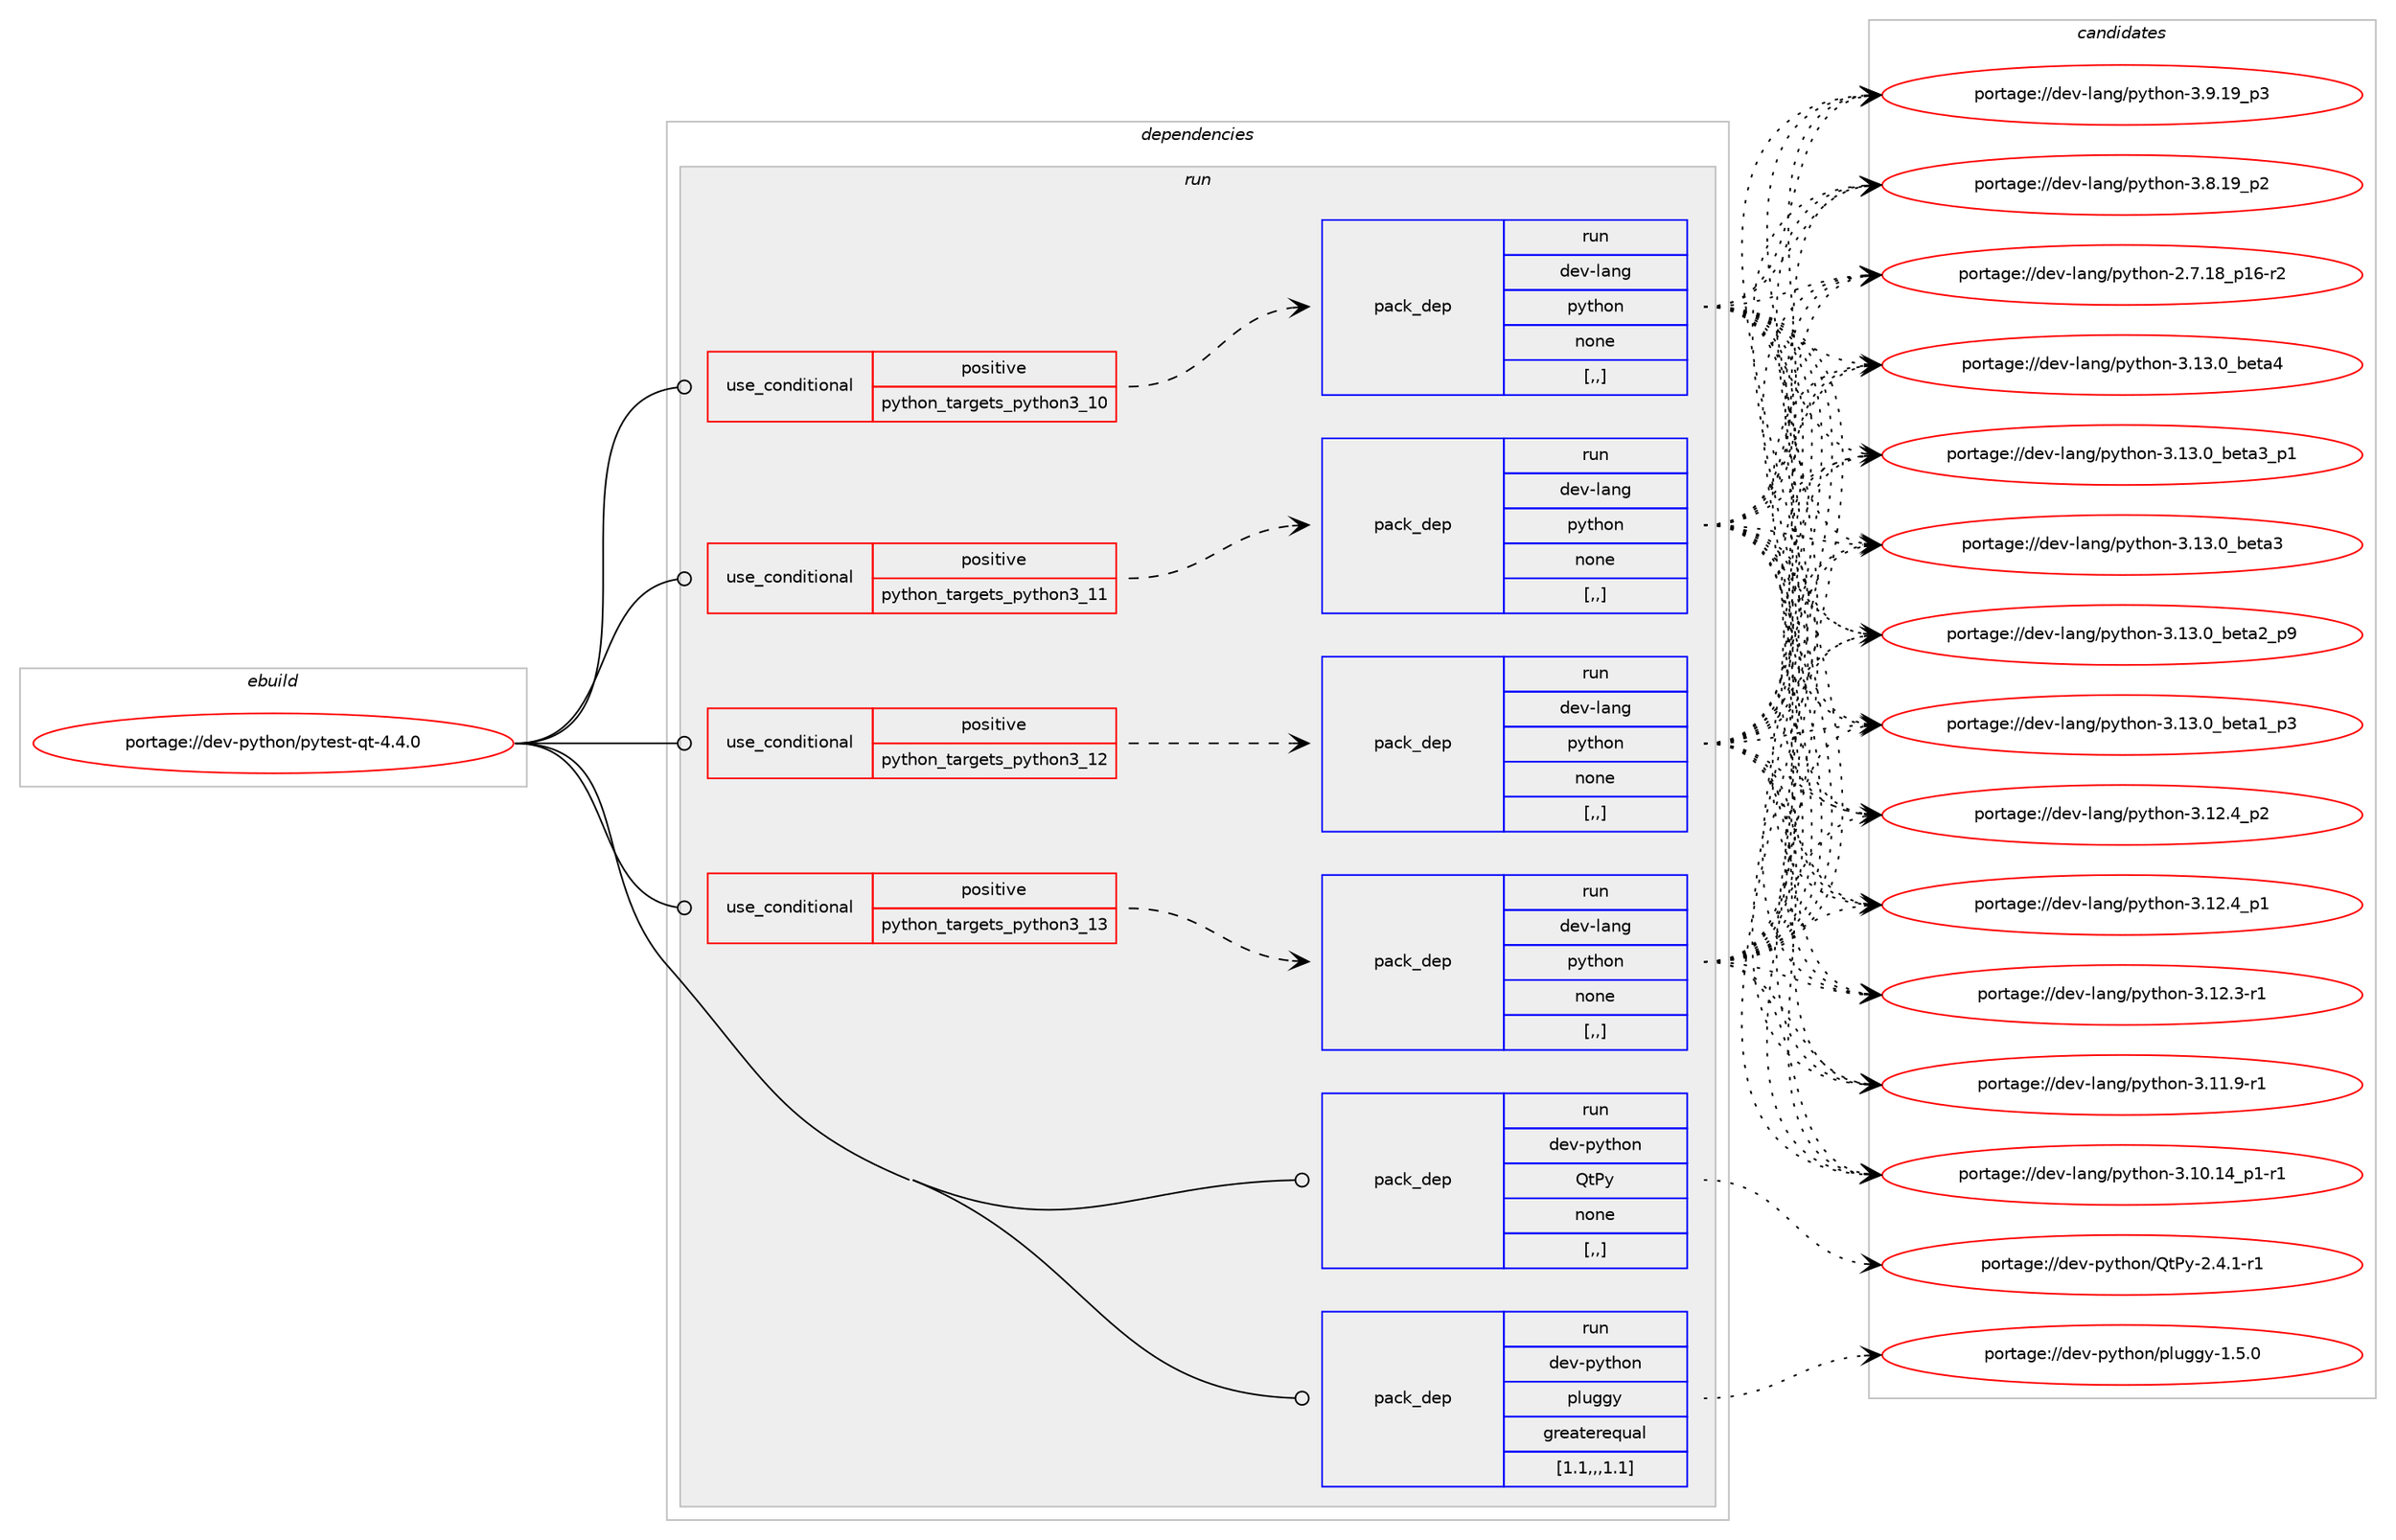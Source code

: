 digraph prolog {

# *************
# Graph options
# *************

newrank=true;
concentrate=true;
compound=true;
graph [rankdir=LR,fontname=Helvetica,fontsize=10,ranksep=1.5];#, ranksep=2.5, nodesep=0.2];
edge  [arrowhead=vee];
node  [fontname=Helvetica,fontsize=10];

# **********
# The ebuild
# **********

subgraph cluster_leftcol {
color=gray;
label=<<i>ebuild</i>>;
id [label="portage://dev-python/pytest-qt-4.4.0", color=red, width=4, href="../dev-python/pytest-qt-4.4.0.svg"];
}

# ****************
# The dependencies
# ****************

subgraph cluster_midcol {
color=gray;
label=<<i>dependencies</i>>;
subgraph cluster_compile {
fillcolor="#eeeeee";
style=filled;
label=<<i>compile</i>>;
}
subgraph cluster_compileandrun {
fillcolor="#eeeeee";
style=filled;
label=<<i>compile and run</i>>;
}
subgraph cluster_run {
fillcolor="#eeeeee";
style=filled;
label=<<i>run</i>>;
subgraph cond38064 {
dependency159534 [label=<<TABLE BORDER="0" CELLBORDER="1" CELLSPACING="0" CELLPADDING="4"><TR><TD ROWSPAN="3" CELLPADDING="10">use_conditional</TD></TR><TR><TD>positive</TD></TR><TR><TD>python_targets_python3_10</TD></TR></TABLE>>, shape=none, color=red];
subgraph pack120201 {
dependency159535 [label=<<TABLE BORDER="0" CELLBORDER="1" CELLSPACING="0" CELLPADDING="4" WIDTH="220"><TR><TD ROWSPAN="6" CELLPADDING="30">pack_dep</TD></TR><TR><TD WIDTH="110">run</TD></TR><TR><TD>dev-lang</TD></TR><TR><TD>python</TD></TR><TR><TD>none</TD></TR><TR><TD>[,,]</TD></TR></TABLE>>, shape=none, color=blue];
}
dependency159534:e -> dependency159535:w [weight=20,style="dashed",arrowhead="vee"];
}
id:e -> dependency159534:w [weight=20,style="solid",arrowhead="odot"];
subgraph cond38065 {
dependency159536 [label=<<TABLE BORDER="0" CELLBORDER="1" CELLSPACING="0" CELLPADDING="4"><TR><TD ROWSPAN="3" CELLPADDING="10">use_conditional</TD></TR><TR><TD>positive</TD></TR><TR><TD>python_targets_python3_11</TD></TR></TABLE>>, shape=none, color=red];
subgraph pack120202 {
dependency159537 [label=<<TABLE BORDER="0" CELLBORDER="1" CELLSPACING="0" CELLPADDING="4" WIDTH="220"><TR><TD ROWSPAN="6" CELLPADDING="30">pack_dep</TD></TR><TR><TD WIDTH="110">run</TD></TR><TR><TD>dev-lang</TD></TR><TR><TD>python</TD></TR><TR><TD>none</TD></TR><TR><TD>[,,]</TD></TR></TABLE>>, shape=none, color=blue];
}
dependency159536:e -> dependency159537:w [weight=20,style="dashed",arrowhead="vee"];
}
id:e -> dependency159536:w [weight=20,style="solid",arrowhead="odot"];
subgraph cond38066 {
dependency159538 [label=<<TABLE BORDER="0" CELLBORDER="1" CELLSPACING="0" CELLPADDING="4"><TR><TD ROWSPAN="3" CELLPADDING="10">use_conditional</TD></TR><TR><TD>positive</TD></TR><TR><TD>python_targets_python3_12</TD></TR></TABLE>>, shape=none, color=red];
subgraph pack120203 {
dependency159539 [label=<<TABLE BORDER="0" CELLBORDER="1" CELLSPACING="0" CELLPADDING="4" WIDTH="220"><TR><TD ROWSPAN="6" CELLPADDING="30">pack_dep</TD></TR><TR><TD WIDTH="110">run</TD></TR><TR><TD>dev-lang</TD></TR><TR><TD>python</TD></TR><TR><TD>none</TD></TR><TR><TD>[,,]</TD></TR></TABLE>>, shape=none, color=blue];
}
dependency159538:e -> dependency159539:w [weight=20,style="dashed",arrowhead="vee"];
}
id:e -> dependency159538:w [weight=20,style="solid",arrowhead="odot"];
subgraph cond38067 {
dependency159540 [label=<<TABLE BORDER="0" CELLBORDER="1" CELLSPACING="0" CELLPADDING="4"><TR><TD ROWSPAN="3" CELLPADDING="10">use_conditional</TD></TR><TR><TD>positive</TD></TR><TR><TD>python_targets_python3_13</TD></TR></TABLE>>, shape=none, color=red];
subgraph pack120204 {
dependency159541 [label=<<TABLE BORDER="0" CELLBORDER="1" CELLSPACING="0" CELLPADDING="4" WIDTH="220"><TR><TD ROWSPAN="6" CELLPADDING="30">pack_dep</TD></TR><TR><TD WIDTH="110">run</TD></TR><TR><TD>dev-lang</TD></TR><TR><TD>python</TD></TR><TR><TD>none</TD></TR><TR><TD>[,,]</TD></TR></TABLE>>, shape=none, color=blue];
}
dependency159540:e -> dependency159541:w [weight=20,style="dashed",arrowhead="vee"];
}
id:e -> dependency159540:w [weight=20,style="solid",arrowhead="odot"];
subgraph pack120205 {
dependency159542 [label=<<TABLE BORDER="0" CELLBORDER="1" CELLSPACING="0" CELLPADDING="4" WIDTH="220"><TR><TD ROWSPAN="6" CELLPADDING="30">pack_dep</TD></TR><TR><TD WIDTH="110">run</TD></TR><TR><TD>dev-python</TD></TR><TR><TD>QtPy</TD></TR><TR><TD>none</TD></TR><TR><TD>[,,]</TD></TR></TABLE>>, shape=none, color=blue];
}
id:e -> dependency159542:w [weight=20,style="solid",arrowhead="odot"];
subgraph pack120206 {
dependency159543 [label=<<TABLE BORDER="0" CELLBORDER="1" CELLSPACING="0" CELLPADDING="4" WIDTH="220"><TR><TD ROWSPAN="6" CELLPADDING="30">pack_dep</TD></TR><TR><TD WIDTH="110">run</TD></TR><TR><TD>dev-python</TD></TR><TR><TD>pluggy</TD></TR><TR><TD>greaterequal</TD></TR><TR><TD>[1.1,,,1.1]</TD></TR></TABLE>>, shape=none, color=blue];
}
id:e -> dependency159543:w [weight=20,style="solid",arrowhead="odot"];
}
}

# **************
# The candidates
# **************

subgraph cluster_choices {
rank=same;
color=gray;
label=<<i>candidates</i>>;

subgraph choice120201 {
color=black;
nodesep=1;
choice1001011184510897110103471121211161041111104551464951464895981011169752 [label="portage://dev-lang/python-3.13.0_beta4", color=red, width=4,href="../dev-lang/python-3.13.0_beta4.svg"];
choice10010111845108971101034711212111610411111045514649514648959810111697519511249 [label="portage://dev-lang/python-3.13.0_beta3_p1", color=red, width=4,href="../dev-lang/python-3.13.0_beta3_p1.svg"];
choice1001011184510897110103471121211161041111104551464951464895981011169751 [label="portage://dev-lang/python-3.13.0_beta3", color=red, width=4,href="../dev-lang/python-3.13.0_beta3.svg"];
choice10010111845108971101034711212111610411111045514649514648959810111697509511257 [label="portage://dev-lang/python-3.13.0_beta2_p9", color=red, width=4,href="../dev-lang/python-3.13.0_beta2_p9.svg"];
choice10010111845108971101034711212111610411111045514649514648959810111697499511251 [label="portage://dev-lang/python-3.13.0_beta1_p3", color=red, width=4,href="../dev-lang/python-3.13.0_beta1_p3.svg"];
choice100101118451089711010347112121116104111110455146495046529511250 [label="portage://dev-lang/python-3.12.4_p2", color=red, width=4,href="../dev-lang/python-3.12.4_p2.svg"];
choice100101118451089711010347112121116104111110455146495046529511249 [label="portage://dev-lang/python-3.12.4_p1", color=red, width=4,href="../dev-lang/python-3.12.4_p1.svg"];
choice100101118451089711010347112121116104111110455146495046514511449 [label="portage://dev-lang/python-3.12.3-r1", color=red, width=4,href="../dev-lang/python-3.12.3-r1.svg"];
choice100101118451089711010347112121116104111110455146494946574511449 [label="portage://dev-lang/python-3.11.9-r1", color=red, width=4,href="../dev-lang/python-3.11.9-r1.svg"];
choice100101118451089711010347112121116104111110455146494846495295112494511449 [label="portage://dev-lang/python-3.10.14_p1-r1", color=red, width=4,href="../dev-lang/python-3.10.14_p1-r1.svg"];
choice100101118451089711010347112121116104111110455146574649579511251 [label="portage://dev-lang/python-3.9.19_p3", color=red, width=4,href="../dev-lang/python-3.9.19_p3.svg"];
choice100101118451089711010347112121116104111110455146564649579511250 [label="portage://dev-lang/python-3.8.19_p2", color=red, width=4,href="../dev-lang/python-3.8.19_p2.svg"];
choice100101118451089711010347112121116104111110455046554649569511249544511450 [label="portage://dev-lang/python-2.7.18_p16-r2", color=red, width=4,href="../dev-lang/python-2.7.18_p16-r2.svg"];
dependency159535:e -> choice1001011184510897110103471121211161041111104551464951464895981011169752:w [style=dotted,weight="100"];
dependency159535:e -> choice10010111845108971101034711212111610411111045514649514648959810111697519511249:w [style=dotted,weight="100"];
dependency159535:e -> choice1001011184510897110103471121211161041111104551464951464895981011169751:w [style=dotted,weight="100"];
dependency159535:e -> choice10010111845108971101034711212111610411111045514649514648959810111697509511257:w [style=dotted,weight="100"];
dependency159535:e -> choice10010111845108971101034711212111610411111045514649514648959810111697499511251:w [style=dotted,weight="100"];
dependency159535:e -> choice100101118451089711010347112121116104111110455146495046529511250:w [style=dotted,weight="100"];
dependency159535:e -> choice100101118451089711010347112121116104111110455146495046529511249:w [style=dotted,weight="100"];
dependency159535:e -> choice100101118451089711010347112121116104111110455146495046514511449:w [style=dotted,weight="100"];
dependency159535:e -> choice100101118451089711010347112121116104111110455146494946574511449:w [style=dotted,weight="100"];
dependency159535:e -> choice100101118451089711010347112121116104111110455146494846495295112494511449:w [style=dotted,weight="100"];
dependency159535:e -> choice100101118451089711010347112121116104111110455146574649579511251:w [style=dotted,weight="100"];
dependency159535:e -> choice100101118451089711010347112121116104111110455146564649579511250:w [style=dotted,weight="100"];
dependency159535:e -> choice100101118451089711010347112121116104111110455046554649569511249544511450:w [style=dotted,weight="100"];
}
subgraph choice120202 {
color=black;
nodesep=1;
choice1001011184510897110103471121211161041111104551464951464895981011169752 [label="portage://dev-lang/python-3.13.0_beta4", color=red, width=4,href="../dev-lang/python-3.13.0_beta4.svg"];
choice10010111845108971101034711212111610411111045514649514648959810111697519511249 [label="portage://dev-lang/python-3.13.0_beta3_p1", color=red, width=4,href="../dev-lang/python-3.13.0_beta3_p1.svg"];
choice1001011184510897110103471121211161041111104551464951464895981011169751 [label="portage://dev-lang/python-3.13.0_beta3", color=red, width=4,href="../dev-lang/python-3.13.0_beta3.svg"];
choice10010111845108971101034711212111610411111045514649514648959810111697509511257 [label="portage://dev-lang/python-3.13.0_beta2_p9", color=red, width=4,href="../dev-lang/python-3.13.0_beta2_p9.svg"];
choice10010111845108971101034711212111610411111045514649514648959810111697499511251 [label="portage://dev-lang/python-3.13.0_beta1_p3", color=red, width=4,href="../dev-lang/python-3.13.0_beta1_p3.svg"];
choice100101118451089711010347112121116104111110455146495046529511250 [label="portage://dev-lang/python-3.12.4_p2", color=red, width=4,href="../dev-lang/python-3.12.4_p2.svg"];
choice100101118451089711010347112121116104111110455146495046529511249 [label="portage://dev-lang/python-3.12.4_p1", color=red, width=4,href="../dev-lang/python-3.12.4_p1.svg"];
choice100101118451089711010347112121116104111110455146495046514511449 [label="portage://dev-lang/python-3.12.3-r1", color=red, width=4,href="../dev-lang/python-3.12.3-r1.svg"];
choice100101118451089711010347112121116104111110455146494946574511449 [label="portage://dev-lang/python-3.11.9-r1", color=red, width=4,href="../dev-lang/python-3.11.9-r1.svg"];
choice100101118451089711010347112121116104111110455146494846495295112494511449 [label="portage://dev-lang/python-3.10.14_p1-r1", color=red, width=4,href="../dev-lang/python-3.10.14_p1-r1.svg"];
choice100101118451089711010347112121116104111110455146574649579511251 [label="portage://dev-lang/python-3.9.19_p3", color=red, width=4,href="../dev-lang/python-3.9.19_p3.svg"];
choice100101118451089711010347112121116104111110455146564649579511250 [label="portage://dev-lang/python-3.8.19_p2", color=red, width=4,href="../dev-lang/python-3.8.19_p2.svg"];
choice100101118451089711010347112121116104111110455046554649569511249544511450 [label="portage://dev-lang/python-2.7.18_p16-r2", color=red, width=4,href="../dev-lang/python-2.7.18_p16-r2.svg"];
dependency159537:e -> choice1001011184510897110103471121211161041111104551464951464895981011169752:w [style=dotted,weight="100"];
dependency159537:e -> choice10010111845108971101034711212111610411111045514649514648959810111697519511249:w [style=dotted,weight="100"];
dependency159537:e -> choice1001011184510897110103471121211161041111104551464951464895981011169751:w [style=dotted,weight="100"];
dependency159537:e -> choice10010111845108971101034711212111610411111045514649514648959810111697509511257:w [style=dotted,weight="100"];
dependency159537:e -> choice10010111845108971101034711212111610411111045514649514648959810111697499511251:w [style=dotted,weight="100"];
dependency159537:e -> choice100101118451089711010347112121116104111110455146495046529511250:w [style=dotted,weight="100"];
dependency159537:e -> choice100101118451089711010347112121116104111110455146495046529511249:w [style=dotted,weight="100"];
dependency159537:e -> choice100101118451089711010347112121116104111110455146495046514511449:w [style=dotted,weight="100"];
dependency159537:e -> choice100101118451089711010347112121116104111110455146494946574511449:w [style=dotted,weight="100"];
dependency159537:e -> choice100101118451089711010347112121116104111110455146494846495295112494511449:w [style=dotted,weight="100"];
dependency159537:e -> choice100101118451089711010347112121116104111110455146574649579511251:w [style=dotted,weight="100"];
dependency159537:e -> choice100101118451089711010347112121116104111110455146564649579511250:w [style=dotted,weight="100"];
dependency159537:e -> choice100101118451089711010347112121116104111110455046554649569511249544511450:w [style=dotted,weight="100"];
}
subgraph choice120203 {
color=black;
nodesep=1;
choice1001011184510897110103471121211161041111104551464951464895981011169752 [label="portage://dev-lang/python-3.13.0_beta4", color=red, width=4,href="../dev-lang/python-3.13.0_beta4.svg"];
choice10010111845108971101034711212111610411111045514649514648959810111697519511249 [label="portage://dev-lang/python-3.13.0_beta3_p1", color=red, width=4,href="../dev-lang/python-3.13.0_beta3_p1.svg"];
choice1001011184510897110103471121211161041111104551464951464895981011169751 [label="portage://dev-lang/python-3.13.0_beta3", color=red, width=4,href="../dev-lang/python-3.13.0_beta3.svg"];
choice10010111845108971101034711212111610411111045514649514648959810111697509511257 [label="portage://dev-lang/python-3.13.0_beta2_p9", color=red, width=4,href="../dev-lang/python-3.13.0_beta2_p9.svg"];
choice10010111845108971101034711212111610411111045514649514648959810111697499511251 [label="portage://dev-lang/python-3.13.0_beta1_p3", color=red, width=4,href="../dev-lang/python-3.13.0_beta1_p3.svg"];
choice100101118451089711010347112121116104111110455146495046529511250 [label="portage://dev-lang/python-3.12.4_p2", color=red, width=4,href="../dev-lang/python-3.12.4_p2.svg"];
choice100101118451089711010347112121116104111110455146495046529511249 [label="portage://dev-lang/python-3.12.4_p1", color=red, width=4,href="../dev-lang/python-3.12.4_p1.svg"];
choice100101118451089711010347112121116104111110455146495046514511449 [label="portage://dev-lang/python-3.12.3-r1", color=red, width=4,href="../dev-lang/python-3.12.3-r1.svg"];
choice100101118451089711010347112121116104111110455146494946574511449 [label="portage://dev-lang/python-3.11.9-r1", color=red, width=4,href="../dev-lang/python-3.11.9-r1.svg"];
choice100101118451089711010347112121116104111110455146494846495295112494511449 [label="portage://dev-lang/python-3.10.14_p1-r1", color=red, width=4,href="../dev-lang/python-3.10.14_p1-r1.svg"];
choice100101118451089711010347112121116104111110455146574649579511251 [label="portage://dev-lang/python-3.9.19_p3", color=red, width=4,href="../dev-lang/python-3.9.19_p3.svg"];
choice100101118451089711010347112121116104111110455146564649579511250 [label="portage://dev-lang/python-3.8.19_p2", color=red, width=4,href="../dev-lang/python-3.8.19_p2.svg"];
choice100101118451089711010347112121116104111110455046554649569511249544511450 [label="portage://dev-lang/python-2.7.18_p16-r2", color=red, width=4,href="../dev-lang/python-2.7.18_p16-r2.svg"];
dependency159539:e -> choice1001011184510897110103471121211161041111104551464951464895981011169752:w [style=dotted,weight="100"];
dependency159539:e -> choice10010111845108971101034711212111610411111045514649514648959810111697519511249:w [style=dotted,weight="100"];
dependency159539:e -> choice1001011184510897110103471121211161041111104551464951464895981011169751:w [style=dotted,weight="100"];
dependency159539:e -> choice10010111845108971101034711212111610411111045514649514648959810111697509511257:w [style=dotted,weight="100"];
dependency159539:e -> choice10010111845108971101034711212111610411111045514649514648959810111697499511251:w [style=dotted,weight="100"];
dependency159539:e -> choice100101118451089711010347112121116104111110455146495046529511250:w [style=dotted,weight="100"];
dependency159539:e -> choice100101118451089711010347112121116104111110455146495046529511249:w [style=dotted,weight="100"];
dependency159539:e -> choice100101118451089711010347112121116104111110455146495046514511449:w [style=dotted,weight="100"];
dependency159539:e -> choice100101118451089711010347112121116104111110455146494946574511449:w [style=dotted,weight="100"];
dependency159539:e -> choice100101118451089711010347112121116104111110455146494846495295112494511449:w [style=dotted,weight="100"];
dependency159539:e -> choice100101118451089711010347112121116104111110455146574649579511251:w [style=dotted,weight="100"];
dependency159539:e -> choice100101118451089711010347112121116104111110455146564649579511250:w [style=dotted,weight="100"];
dependency159539:e -> choice100101118451089711010347112121116104111110455046554649569511249544511450:w [style=dotted,weight="100"];
}
subgraph choice120204 {
color=black;
nodesep=1;
choice1001011184510897110103471121211161041111104551464951464895981011169752 [label="portage://dev-lang/python-3.13.0_beta4", color=red, width=4,href="../dev-lang/python-3.13.0_beta4.svg"];
choice10010111845108971101034711212111610411111045514649514648959810111697519511249 [label="portage://dev-lang/python-3.13.0_beta3_p1", color=red, width=4,href="../dev-lang/python-3.13.0_beta3_p1.svg"];
choice1001011184510897110103471121211161041111104551464951464895981011169751 [label="portage://dev-lang/python-3.13.0_beta3", color=red, width=4,href="../dev-lang/python-3.13.0_beta3.svg"];
choice10010111845108971101034711212111610411111045514649514648959810111697509511257 [label="portage://dev-lang/python-3.13.0_beta2_p9", color=red, width=4,href="../dev-lang/python-3.13.0_beta2_p9.svg"];
choice10010111845108971101034711212111610411111045514649514648959810111697499511251 [label="portage://dev-lang/python-3.13.0_beta1_p3", color=red, width=4,href="../dev-lang/python-3.13.0_beta1_p3.svg"];
choice100101118451089711010347112121116104111110455146495046529511250 [label="portage://dev-lang/python-3.12.4_p2", color=red, width=4,href="../dev-lang/python-3.12.4_p2.svg"];
choice100101118451089711010347112121116104111110455146495046529511249 [label="portage://dev-lang/python-3.12.4_p1", color=red, width=4,href="../dev-lang/python-3.12.4_p1.svg"];
choice100101118451089711010347112121116104111110455146495046514511449 [label="portage://dev-lang/python-3.12.3-r1", color=red, width=4,href="../dev-lang/python-3.12.3-r1.svg"];
choice100101118451089711010347112121116104111110455146494946574511449 [label="portage://dev-lang/python-3.11.9-r1", color=red, width=4,href="../dev-lang/python-3.11.9-r1.svg"];
choice100101118451089711010347112121116104111110455146494846495295112494511449 [label="portage://dev-lang/python-3.10.14_p1-r1", color=red, width=4,href="../dev-lang/python-3.10.14_p1-r1.svg"];
choice100101118451089711010347112121116104111110455146574649579511251 [label="portage://dev-lang/python-3.9.19_p3", color=red, width=4,href="../dev-lang/python-3.9.19_p3.svg"];
choice100101118451089711010347112121116104111110455146564649579511250 [label="portage://dev-lang/python-3.8.19_p2", color=red, width=4,href="../dev-lang/python-3.8.19_p2.svg"];
choice100101118451089711010347112121116104111110455046554649569511249544511450 [label="portage://dev-lang/python-2.7.18_p16-r2", color=red, width=4,href="../dev-lang/python-2.7.18_p16-r2.svg"];
dependency159541:e -> choice1001011184510897110103471121211161041111104551464951464895981011169752:w [style=dotted,weight="100"];
dependency159541:e -> choice10010111845108971101034711212111610411111045514649514648959810111697519511249:w [style=dotted,weight="100"];
dependency159541:e -> choice1001011184510897110103471121211161041111104551464951464895981011169751:w [style=dotted,weight="100"];
dependency159541:e -> choice10010111845108971101034711212111610411111045514649514648959810111697509511257:w [style=dotted,weight="100"];
dependency159541:e -> choice10010111845108971101034711212111610411111045514649514648959810111697499511251:w [style=dotted,weight="100"];
dependency159541:e -> choice100101118451089711010347112121116104111110455146495046529511250:w [style=dotted,weight="100"];
dependency159541:e -> choice100101118451089711010347112121116104111110455146495046529511249:w [style=dotted,weight="100"];
dependency159541:e -> choice100101118451089711010347112121116104111110455146495046514511449:w [style=dotted,weight="100"];
dependency159541:e -> choice100101118451089711010347112121116104111110455146494946574511449:w [style=dotted,weight="100"];
dependency159541:e -> choice100101118451089711010347112121116104111110455146494846495295112494511449:w [style=dotted,weight="100"];
dependency159541:e -> choice100101118451089711010347112121116104111110455146574649579511251:w [style=dotted,weight="100"];
dependency159541:e -> choice100101118451089711010347112121116104111110455146564649579511250:w [style=dotted,weight="100"];
dependency159541:e -> choice100101118451089711010347112121116104111110455046554649569511249544511450:w [style=dotted,weight="100"];
}
subgraph choice120205 {
color=black;
nodesep=1;
choice100101118451121211161041111104781116801214550465246494511449 [label="portage://dev-python/QtPy-2.4.1-r1", color=red, width=4,href="../dev-python/QtPy-2.4.1-r1.svg"];
dependency159542:e -> choice100101118451121211161041111104781116801214550465246494511449:w [style=dotted,weight="100"];
}
subgraph choice120206 {
color=black;
nodesep=1;
choice1001011184511212111610411111047112108117103103121454946534648 [label="portage://dev-python/pluggy-1.5.0", color=red, width=4,href="../dev-python/pluggy-1.5.0.svg"];
dependency159543:e -> choice1001011184511212111610411111047112108117103103121454946534648:w [style=dotted,weight="100"];
}
}

}

